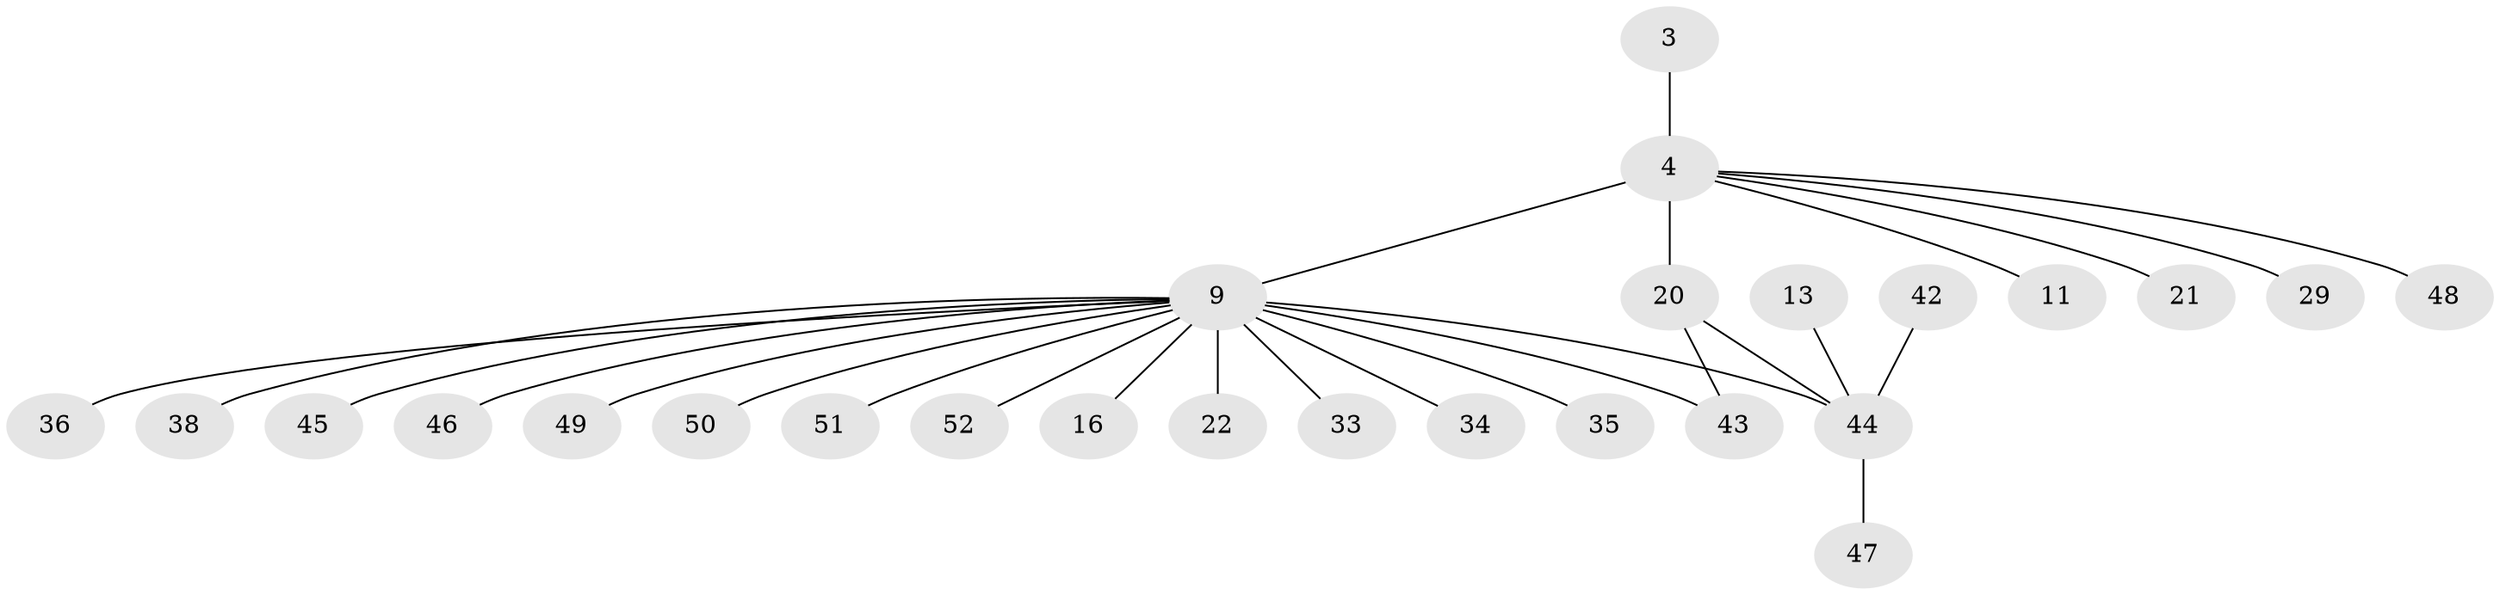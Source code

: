 // original degree distribution, {7: 0.057692307692307696, 1: 0.4807692307692308, 10: 0.019230769230769232, 4: 0.019230769230769232, 6: 0.019230769230769232, 13: 0.019230769230769232, 2: 0.25, 3: 0.1346153846153846}
// Generated by graph-tools (version 1.1) at 2025/56/03/09/25 04:56:07]
// undirected, 26 vertices, 27 edges
graph export_dot {
graph [start="1"]
  node [color=gray90,style=filled];
  3;
  4;
  9 [super="+1+8"];
  11;
  13;
  16;
  20 [super="+5"];
  21;
  22;
  29 [super="+17"];
  33 [super="+18"];
  34;
  35;
  36 [super="+32"];
  38;
  42;
  43 [super="+6+24+30"];
  44 [super="+2+39"];
  45;
  46;
  47;
  48 [super="+41"];
  49;
  50;
  51 [super="+26"];
  52 [super="+40"];
  3 -- 4;
  4 -- 9 [weight=3];
  4 -- 11;
  4 -- 20 [weight=2];
  4 -- 21;
  4 -- 29;
  4 -- 48;
  9 -- 16 [weight=2];
  9 -- 34;
  9 -- 46;
  9 -- 44 [weight=3];
  9 -- 35;
  9 -- 38;
  9 -- 45;
  9 -- 49;
  9 -- 50;
  9 -- 52 [weight=2];
  9 -- 22;
  9 -- 33;
  9 -- 51;
  9 -- 36;
  9 -- 43 [weight=2];
  13 -- 44;
  20 -- 44 [weight=2];
  20 -- 43;
  42 -- 44;
  44 -- 47;
}
